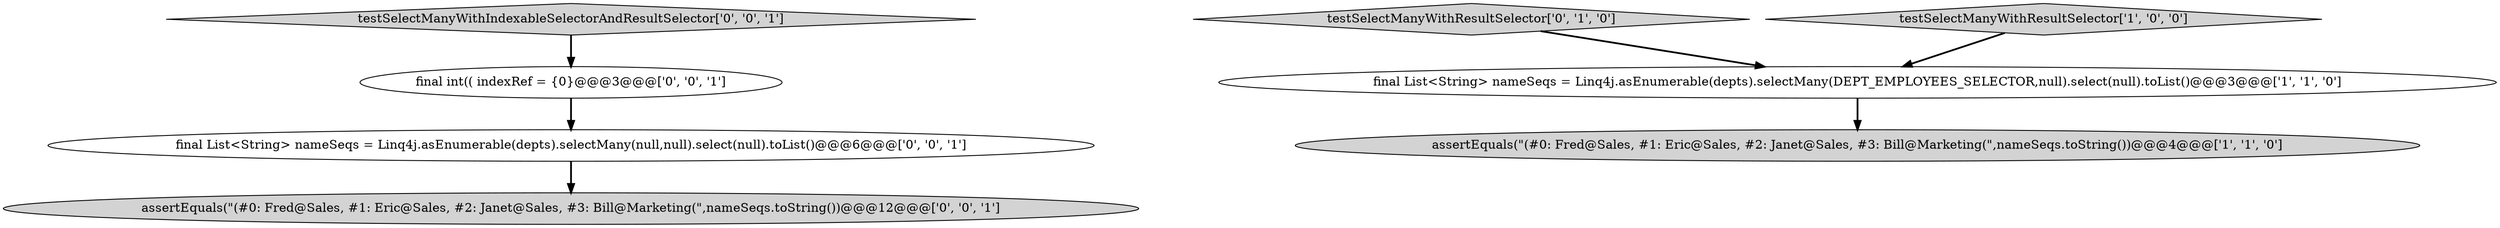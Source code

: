 digraph {
6 [style = filled, label = "final List<String> nameSeqs = Linq4j.asEnumerable(depts).selectMany(null,null).select(null).toList()@@@6@@@['0', '0', '1']", fillcolor = white, shape = ellipse image = "AAA0AAABBB3BBB"];
7 [style = filled, label = "testSelectManyWithIndexableSelectorAndResultSelector['0', '0', '1']", fillcolor = lightgray, shape = diamond image = "AAA0AAABBB3BBB"];
4 [style = filled, label = "final int(( indexRef = {0}@@@3@@@['0', '0', '1']", fillcolor = white, shape = ellipse image = "AAA0AAABBB3BBB"];
2 [style = filled, label = "assertEquals(\"(#0: Fred@Sales, #1: Eric@Sales, #2: Janet@Sales, #3: Bill@Marketing(\",nameSeqs.toString())@@@4@@@['1', '1', '0']", fillcolor = lightgray, shape = ellipse image = "AAA0AAABBB1BBB"];
3 [style = filled, label = "testSelectManyWithResultSelector['0', '1', '0']", fillcolor = lightgray, shape = diamond image = "AAA0AAABBB2BBB"];
1 [style = filled, label = "testSelectManyWithResultSelector['1', '0', '0']", fillcolor = lightgray, shape = diamond image = "AAA0AAABBB1BBB"];
5 [style = filled, label = "assertEquals(\"(#0: Fred@Sales, #1: Eric@Sales, #2: Janet@Sales, #3: Bill@Marketing(\",nameSeqs.toString())@@@12@@@['0', '0', '1']", fillcolor = lightgray, shape = ellipse image = "AAA0AAABBB3BBB"];
0 [style = filled, label = "final List<String> nameSeqs = Linq4j.asEnumerable(depts).selectMany(DEPT_EMPLOYEES_SELECTOR,null).select(null).toList()@@@3@@@['1', '1', '0']", fillcolor = white, shape = ellipse image = "AAA0AAABBB1BBB"];
6->5 [style = bold, label=""];
1->0 [style = bold, label=""];
7->4 [style = bold, label=""];
4->6 [style = bold, label=""];
3->0 [style = bold, label=""];
0->2 [style = bold, label=""];
}
